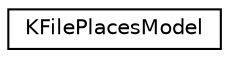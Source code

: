 digraph "Graphical Class Hierarchy"
{
  edge [fontname="Helvetica",fontsize="10",labelfontname="Helvetica",labelfontsize="10"];
  node [fontname="Helvetica",fontsize="10",shape=record];
  rankdir="LR";
  Node0 [label="KFilePlacesModel",height=0.2,width=0.4,color="black", fillcolor="white", style="filled",URL="$classKFilePlacesModel.html",tooltip="This class is a list view model. "];
}
